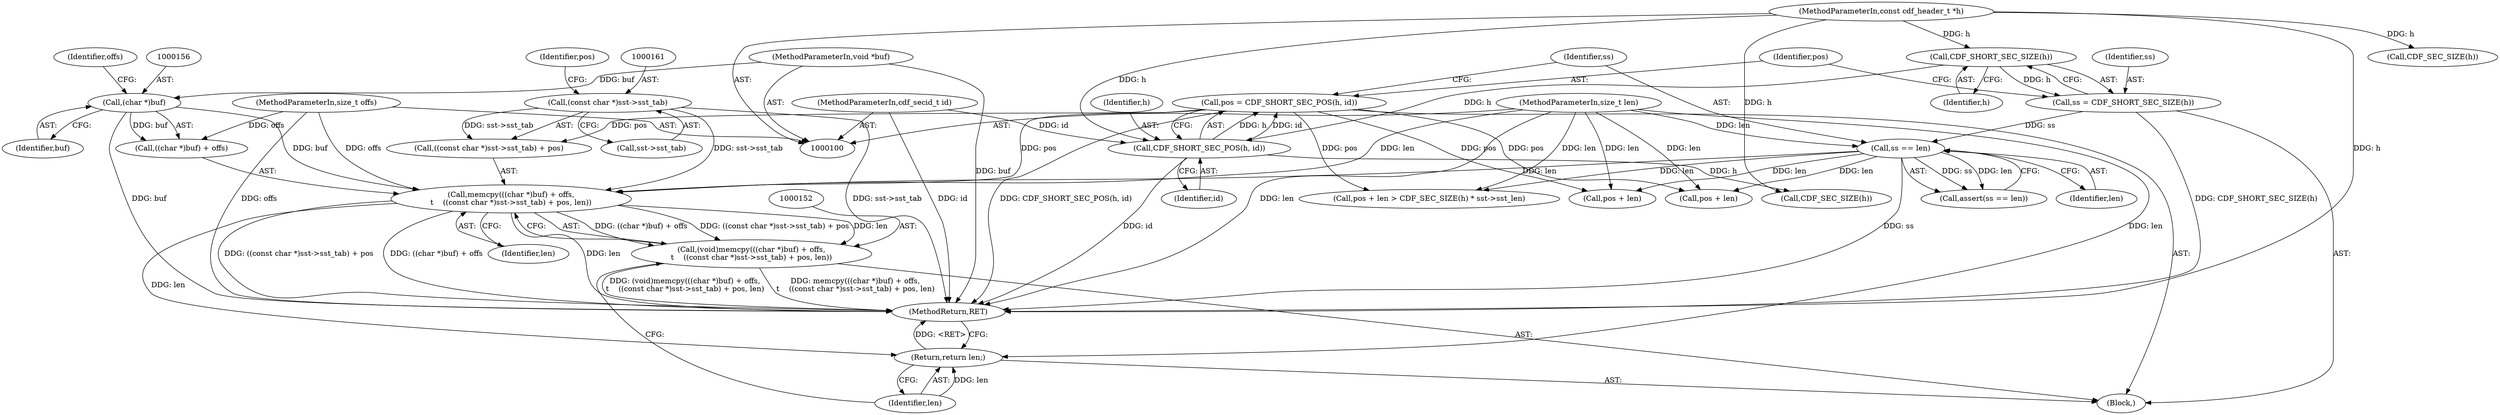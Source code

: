 digraph "0_file_6d209c1c489457397a5763bca4b28e43aac90391@API" {
"1000153" [label="(Call,memcpy(((char *)buf) + offs,\n\t    ((const char *)sst->sst_tab) + pos, len))"];
"1000155" [label="(Call,(char *)buf)"];
"1000102" [label="(MethodParameterIn,void *buf)"];
"1000103" [label="(MethodParameterIn,size_t offs)"];
"1000160" [label="(Call,(const char *)sst->sst_tab)"];
"1000114" [label="(Call,pos = CDF_SHORT_SEC_POS(h, id))"];
"1000116" [label="(Call,CDF_SHORT_SEC_POS(h, id))"];
"1000111" [label="(Call,CDF_SHORT_SEC_SIZE(h))"];
"1000105" [label="(MethodParameterIn,const cdf_header_t *h)"];
"1000106" [label="(MethodParameterIn,cdf_secid_t id)"];
"1000104" [label="(MethodParameterIn,size_t len)"];
"1000120" [label="(Call,ss == len)"];
"1000109" [label="(Call,ss = CDF_SHORT_SEC_SIZE(h))"];
"1000151" [label="(Call,(void)memcpy(((char *)buf) + offs,\n\t    ((const char *)sst->sst_tab) + pos, len))"];
"1000167" [label="(Return,return len;)"];
"1000125" [label="(Call,pos + len)"];
"1000118" [label="(Identifier,id)"];
"1000165" [label="(Identifier,pos)"];
"1000159" [label="(Call,((const char *)sst->sst_tab) + pos)"];
"1000160" [label="(Call,(const char *)sst->sst_tab)"];
"1000104" [label="(MethodParameterIn,size_t len)"];
"1000105" [label="(MethodParameterIn,const cdf_header_t *h)"];
"1000155" [label="(Call,(char *)buf)"];
"1000153" [label="(Call,memcpy(((char *)buf) + offs,\n\t    ((const char *)sst->sst_tab) + pos, len))"];
"1000157" [label="(Identifier,buf)"];
"1000122" [label="(Identifier,len)"];
"1000114" [label="(Call,pos = CDF_SHORT_SEC_POS(h, id))"];
"1000112" [label="(Identifier,h)"];
"1000158" [label="(Identifier,offs)"];
"1000154" [label="(Call,((char *)buf) + offs)"];
"1000106" [label="(MethodParameterIn,cdf_secid_t id)"];
"1000151" [label="(Call,(void)memcpy(((char *)buf) + offs,\n\t    ((const char *)sst->sst_tab) + pos, len))"];
"1000129" [label="(Call,CDF_SEC_SIZE(h))"];
"1000167" [label="(Return,return len;)"];
"1000103" [label="(MethodParameterIn,size_t offs)"];
"1000109" [label="(Call,ss = CDF_SHORT_SEC_SIZE(h))"];
"1000110" [label="(Identifier,ss)"];
"1000119" [label="(Call,assert(ss == len))"];
"1000124" [label="(Call,pos + len > CDF_SEC_SIZE(h) * sst->sst_len)"];
"1000162" [label="(Call,sst->sst_tab)"];
"1000117" [label="(Identifier,h)"];
"1000120" [label="(Call,ss == len)"];
"1000169" [label="(MethodReturn,RET)"];
"1000121" [label="(Identifier,ss)"];
"1000115" [label="(Identifier,pos)"];
"1000143" [label="(Call,CDF_SEC_SIZE(h))"];
"1000116" [label="(Call,CDF_SHORT_SEC_POS(h, id))"];
"1000139" [label="(Call,pos + len)"];
"1000102" [label="(MethodParameterIn,void *buf)"];
"1000168" [label="(Identifier,len)"];
"1000111" [label="(Call,CDF_SHORT_SEC_SIZE(h))"];
"1000166" [label="(Identifier,len)"];
"1000107" [label="(Block,)"];
"1000153" -> "1000151"  [label="AST: "];
"1000153" -> "1000166"  [label="CFG: "];
"1000154" -> "1000153"  [label="AST: "];
"1000159" -> "1000153"  [label="AST: "];
"1000166" -> "1000153"  [label="AST: "];
"1000151" -> "1000153"  [label="CFG: "];
"1000153" -> "1000169"  [label="DDG: ((const char *)sst->sst_tab) + pos"];
"1000153" -> "1000169"  [label="DDG: ((char *)buf) + offs"];
"1000153" -> "1000169"  [label="DDG: len"];
"1000153" -> "1000151"  [label="DDG: ((char *)buf) + offs"];
"1000153" -> "1000151"  [label="DDG: ((const char *)sst->sst_tab) + pos"];
"1000153" -> "1000151"  [label="DDG: len"];
"1000155" -> "1000153"  [label="DDG: buf"];
"1000103" -> "1000153"  [label="DDG: offs"];
"1000160" -> "1000153"  [label="DDG: sst->sst_tab"];
"1000114" -> "1000153"  [label="DDG: pos"];
"1000104" -> "1000153"  [label="DDG: len"];
"1000120" -> "1000153"  [label="DDG: len"];
"1000153" -> "1000167"  [label="DDG: len"];
"1000155" -> "1000154"  [label="AST: "];
"1000155" -> "1000157"  [label="CFG: "];
"1000156" -> "1000155"  [label="AST: "];
"1000157" -> "1000155"  [label="AST: "];
"1000158" -> "1000155"  [label="CFG: "];
"1000155" -> "1000169"  [label="DDG: buf"];
"1000155" -> "1000154"  [label="DDG: buf"];
"1000102" -> "1000155"  [label="DDG: buf"];
"1000102" -> "1000100"  [label="AST: "];
"1000102" -> "1000169"  [label="DDG: buf"];
"1000103" -> "1000100"  [label="AST: "];
"1000103" -> "1000169"  [label="DDG: offs"];
"1000103" -> "1000154"  [label="DDG: offs"];
"1000160" -> "1000159"  [label="AST: "];
"1000160" -> "1000162"  [label="CFG: "];
"1000161" -> "1000160"  [label="AST: "];
"1000162" -> "1000160"  [label="AST: "];
"1000165" -> "1000160"  [label="CFG: "];
"1000160" -> "1000169"  [label="DDG: sst->sst_tab"];
"1000160" -> "1000159"  [label="DDG: sst->sst_tab"];
"1000114" -> "1000107"  [label="AST: "];
"1000114" -> "1000116"  [label="CFG: "];
"1000115" -> "1000114"  [label="AST: "];
"1000116" -> "1000114"  [label="AST: "];
"1000121" -> "1000114"  [label="CFG: "];
"1000114" -> "1000169"  [label="DDG: CDF_SHORT_SEC_POS(h, id)"];
"1000116" -> "1000114"  [label="DDG: h"];
"1000116" -> "1000114"  [label="DDG: id"];
"1000114" -> "1000124"  [label="DDG: pos"];
"1000114" -> "1000125"  [label="DDG: pos"];
"1000114" -> "1000139"  [label="DDG: pos"];
"1000114" -> "1000159"  [label="DDG: pos"];
"1000116" -> "1000118"  [label="CFG: "];
"1000117" -> "1000116"  [label="AST: "];
"1000118" -> "1000116"  [label="AST: "];
"1000116" -> "1000169"  [label="DDG: id"];
"1000111" -> "1000116"  [label="DDG: h"];
"1000105" -> "1000116"  [label="DDG: h"];
"1000106" -> "1000116"  [label="DDG: id"];
"1000116" -> "1000129"  [label="DDG: h"];
"1000111" -> "1000109"  [label="AST: "];
"1000111" -> "1000112"  [label="CFG: "];
"1000112" -> "1000111"  [label="AST: "];
"1000109" -> "1000111"  [label="CFG: "];
"1000111" -> "1000109"  [label="DDG: h"];
"1000105" -> "1000111"  [label="DDG: h"];
"1000105" -> "1000100"  [label="AST: "];
"1000105" -> "1000169"  [label="DDG: h"];
"1000105" -> "1000129"  [label="DDG: h"];
"1000105" -> "1000143"  [label="DDG: h"];
"1000106" -> "1000100"  [label="AST: "];
"1000106" -> "1000169"  [label="DDG: id"];
"1000104" -> "1000100"  [label="AST: "];
"1000104" -> "1000169"  [label="DDG: len"];
"1000104" -> "1000120"  [label="DDG: len"];
"1000104" -> "1000124"  [label="DDG: len"];
"1000104" -> "1000125"  [label="DDG: len"];
"1000104" -> "1000139"  [label="DDG: len"];
"1000104" -> "1000167"  [label="DDG: len"];
"1000120" -> "1000119"  [label="AST: "];
"1000120" -> "1000122"  [label="CFG: "];
"1000121" -> "1000120"  [label="AST: "];
"1000122" -> "1000120"  [label="AST: "];
"1000119" -> "1000120"  [label="CFG: "];
"1000120" -> "1000169"  [label="DDG: ss"];
"1000120" -> "1000119"  [label="DDG: ss"];
"1000120" -> "1000119"  [label="DDG: len"];
"1000109" -> "1000120"  [label="DDG: ss"];
"1000120" -> "1000124"  [label="DDG: len"];
"1000120" -> "1000125"  [label="DDG: len"];
"1000120" -> "1000139"  [label="DDG: len"];
"1000109" -> "1000107"  [label="AST: "];
"1000110" -> "1000109"  [label="AST: "];
"1000115" -> "1000109"  [label="CFG: "];
"1000109" -> "1000169"  [label="DDG: CDF_SHORT_SEC_SIZE(h)"];
"1000151" -> "1000107"  [label="AST: "];
"1000152" -> "1000151"  [label="AST: "];
"1000168" -> "1000151"  [label="CFG: "];
"1000151" -> "1000169"  [label="DDG: (void)memcpy(((char *)buf) + offs,\n\t    ((const char *)sst->sst_tab) + pos, len)"];
"1000151" -> "1000169"  [label="DDG: memcpy(((char *)buf) + offs,\n\t    ((const char *)sst->sst_tab) + pos, len)"];
"1000167" -> "1000107"  [label="AST: "];
"1000167" -> "1000168"  [label="CFG: "];
"1000168" -> "1000167"  [label="AST: "];
"1000169" -> "1000167"  [label="CFG: "];
"1000167" -> "1000169"  [label="DDG: <RET>"];
"1000168" -> "1000167"  [label="DDG: len"];
}
